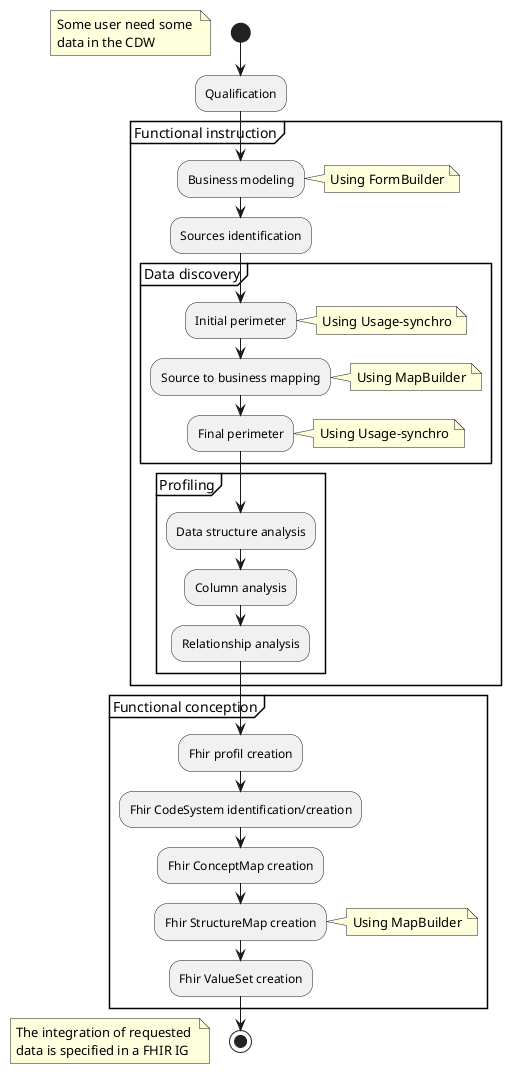 @startuml

start
    floating note
        Some user need some 
        data in the CDW
    end note

:Qualification;


group Functional instruction
    :Business modeling; 
        note right: Using FormBuilder
    :Sources identification;
    group Data discovery
        :Initial perimeter;
            note right: Using Usage-synchro
        :Source to business mapping;
            note right: Using MapBuilder
        :Final perimeter;
            note right: Using Usage-synchro
    end group
    group Profiling
        :Data structure analysis;
        :Column analysis;
        :Relationship analysis;
    end group
end group

group Functional conception
    :Fhir profil creation;
    :Fhir CodeSystem identification/creation;
    :Fhir ConceptMap creation;
    :Fhir StructureMap creation;
        note right: Using MapBuilder
    :Fhir ValueSet creation;
end group

stop
    floating note
        The integration of requested 
        data is specified in a FHIR IG
    end note
@enduml